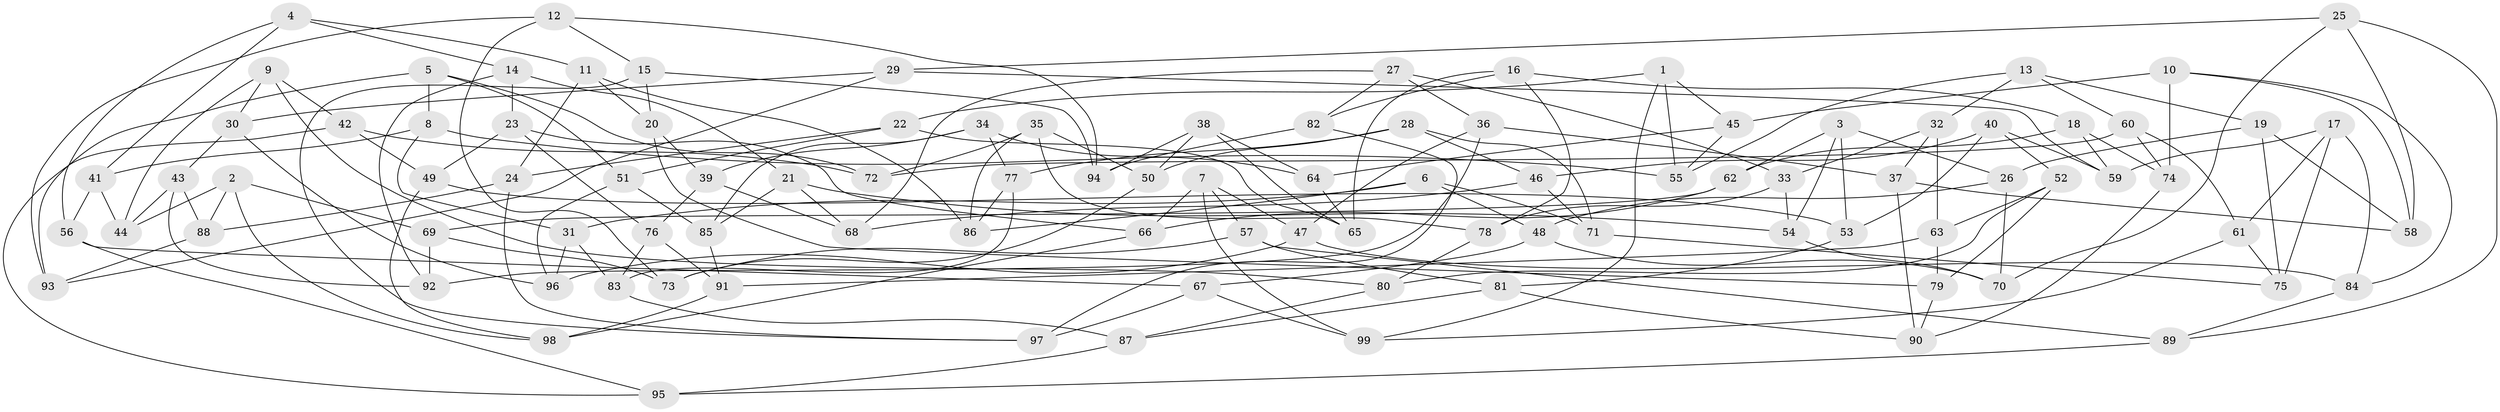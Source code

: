 // Generated by graph-tools (version 1.1) at 2025/38/03/09/25 02:38:07]
// undirected, 99 vertices, 198 edges
graph export_dot {
graph [start="1"]
  node [color=gray90,style=filled];
  1;
  2;
  3;
  4;
  5;
  6;
  7;
  8;
  9;
  10;
  11;
  12;
  13;
  14;
  15;
  16;
  17;
  18;
  19;
  20;
  21;
  22;
  23;
  24;
  25;
  26;
  27;
  28;
  29;
  30;
  31;
  32;
  33;
  34;
  35;
  36;
  37;
  38;
  39;
  40;
  41;
  42;
  43;
  44;
  45;
  46;
  47;
  48;
  49;
  50;
  51;
  52;
  53;
  54;
  55;
  56;
  57;
  58;
  59;
  60;
  61;
  62;
  63;
  64;
  65;
  66;
  67;
  68;
  69;
  70;
  71;
  72;
  73;
  74;
  75;
  76;
  77;
  78;
  79;
  80;
  81;
  82;
  83;
  84;
  85;
  86;
  87;
  88;
  89;
  90;
  91;
  92;
  93;
  94;
  95;
  96;
  97;
  98;
  99;
  1 -- 22;
  1 -- 45;
  1 -- 55;
  1 -- 99;
  2 -- 44;
  2 -- 98;
  2 -- 69;
  2 -- 88;
  3 -- 26;
  3 -- 62;
  3 -- 54;
  3 -- 53;
  4 -- 11;
  4 -- 41;
  4 -- 14;
  4 -- 56;
  5 -- 93;
  5 -- 51;
  5 -- 72;
  5 -- 8;
  6 -- 31;
  6 -- 86;
  6 -- 71;
  6 -- 48;
  7 -- 47;
  7 -- 66;
  7 -- 99;
  7 -- 57;
  8 -- 41;
  8 -- 31;
  8 -- 55;
  9 -- 30;
  9 -- 42;
  9 -- 44;
  9 -- 80;
  10 -- 74;
  10 -- 58;
  10 -- 84;
  10 -- 45;
  11 -- 86;
  11 -- 20;
  11 -- 24;
  12 -- 93;
  12 -- 15;
  12 -- 94;
  12 -- 73;
  13 -- 60;
  13 -- 32;
  13 -- 55;
  13 -- 19;
  14 -- 23;
  14 -- 21;
  14 -- 92;
  15 -- 97;
  15 -- 20;
  15 -- 94;
  16 -- 82;
  16 -- 18;
  16 -- 65;
  16 -- 78;
  17 -- 84;
  17 -- 59;
  17 -- 75;
  17 -- 61;
  18 -- 74;
  18 -- 62;
  18 -- 59;
  19 -- 58;
  19 -- 26;
  19 -- 75;
  20 -- 39;
  20 -- 79;
  21 -- 85;
  21 -- 68;
  21 -- 54;
  22 -- 24;
  22 -- 51;
  22 -- 65;
  23 -- 66;
  23 -- 76;
  23 -- 49;
  24 -- 97;
  24 -- 88;
  25 -- 89;
  25 -- 29;
  25 -- 58;
  25 -- 70;
  26 -- 48;
  26 -- 70;
  27 -- 33;
  27 -- 36;
  27 -- 82;
  27 -- 68;
  28 -- 50;
  28 -- 77;
  28 -- 46;
  28 -- 71;
  29 -- 30;
  29 -- 93;
  29 -- 59;
  30 -- 43;
  30 -- 96;
  31 -- 96;
  31 -- 83;
  32 -- 63;
  32 -- 33;
  32 -- 37;
  33 -- 78;
  33 -- 54;
  34 -- 39;
  34 -- 85;
  34 -- 64;
  34 -- 77;
  35 -- 86;
  35 -- 72;
  35 -- 78;
  35 -- 50;
  36 -- 92;
  36 -- 47;
  36 -- 37;
  37 -- 58;
  37 -- 90;
  38 -- 50;
  38 -- 65;
  38 -- 64;
  38 -- 94;
  39 -- 68;
  39 -- 76;
  40 -- 46;
  40 -- 52;
  40 -- 53;
  40 -- 59;
  41 -- 56;
  41 -- 44;
  42 -- 95;
  42 -- 49;
  42 -- 72;
  43 -- 92;
  43 -- 88;
  43 -- 44;
  45 -- 64;
  45 -- 55;
  46 -- 71;
  46 -- 68;
  47 -- 96;
  47 -- 84;
  48 -- 67;
  48 -- 70;
  49 -- 53;
  49 -- 98;
  50 -- 73;
  51 -- 96;
  51 -- 85;
  52 -- 80;
  52 -- 63;
  52 -- 79;
  53 -- 81;
  54 -- 70;
  56 -- 67;
  56 -- 95;
  57 -- 73;
  57 -- 89;
  57 -- 81;
  60 -- 61;
  60 -- 74;
  60 -- 72;
  61 -- 99;
  61 -- 75;
  62 -- 69;
  62 -- 66;
  63 -- 79;
  63 -- 91;
  64 -- 65;
  66 -- 98;
  67 -- 99;
  67 -- 97;
  69 -- 92;
  69 -- 73;
  71 -- 75;
  74 -- 90;
  76 -- 91;
  76 -- 83;
  77 -- 83;
  77 -- 86;
  78 -- 80;
  79 -- 90;
  80 -- 87;
  81 -- 90;
  81 -- 87;
  82 -- 97;
  82 -- 94;
  83 -- 87;
  84 -- 89;
  85 -- 91;
  87 -- 95;
  88 -- 93;
  89 -- 95;
  91 -- 98;
}
